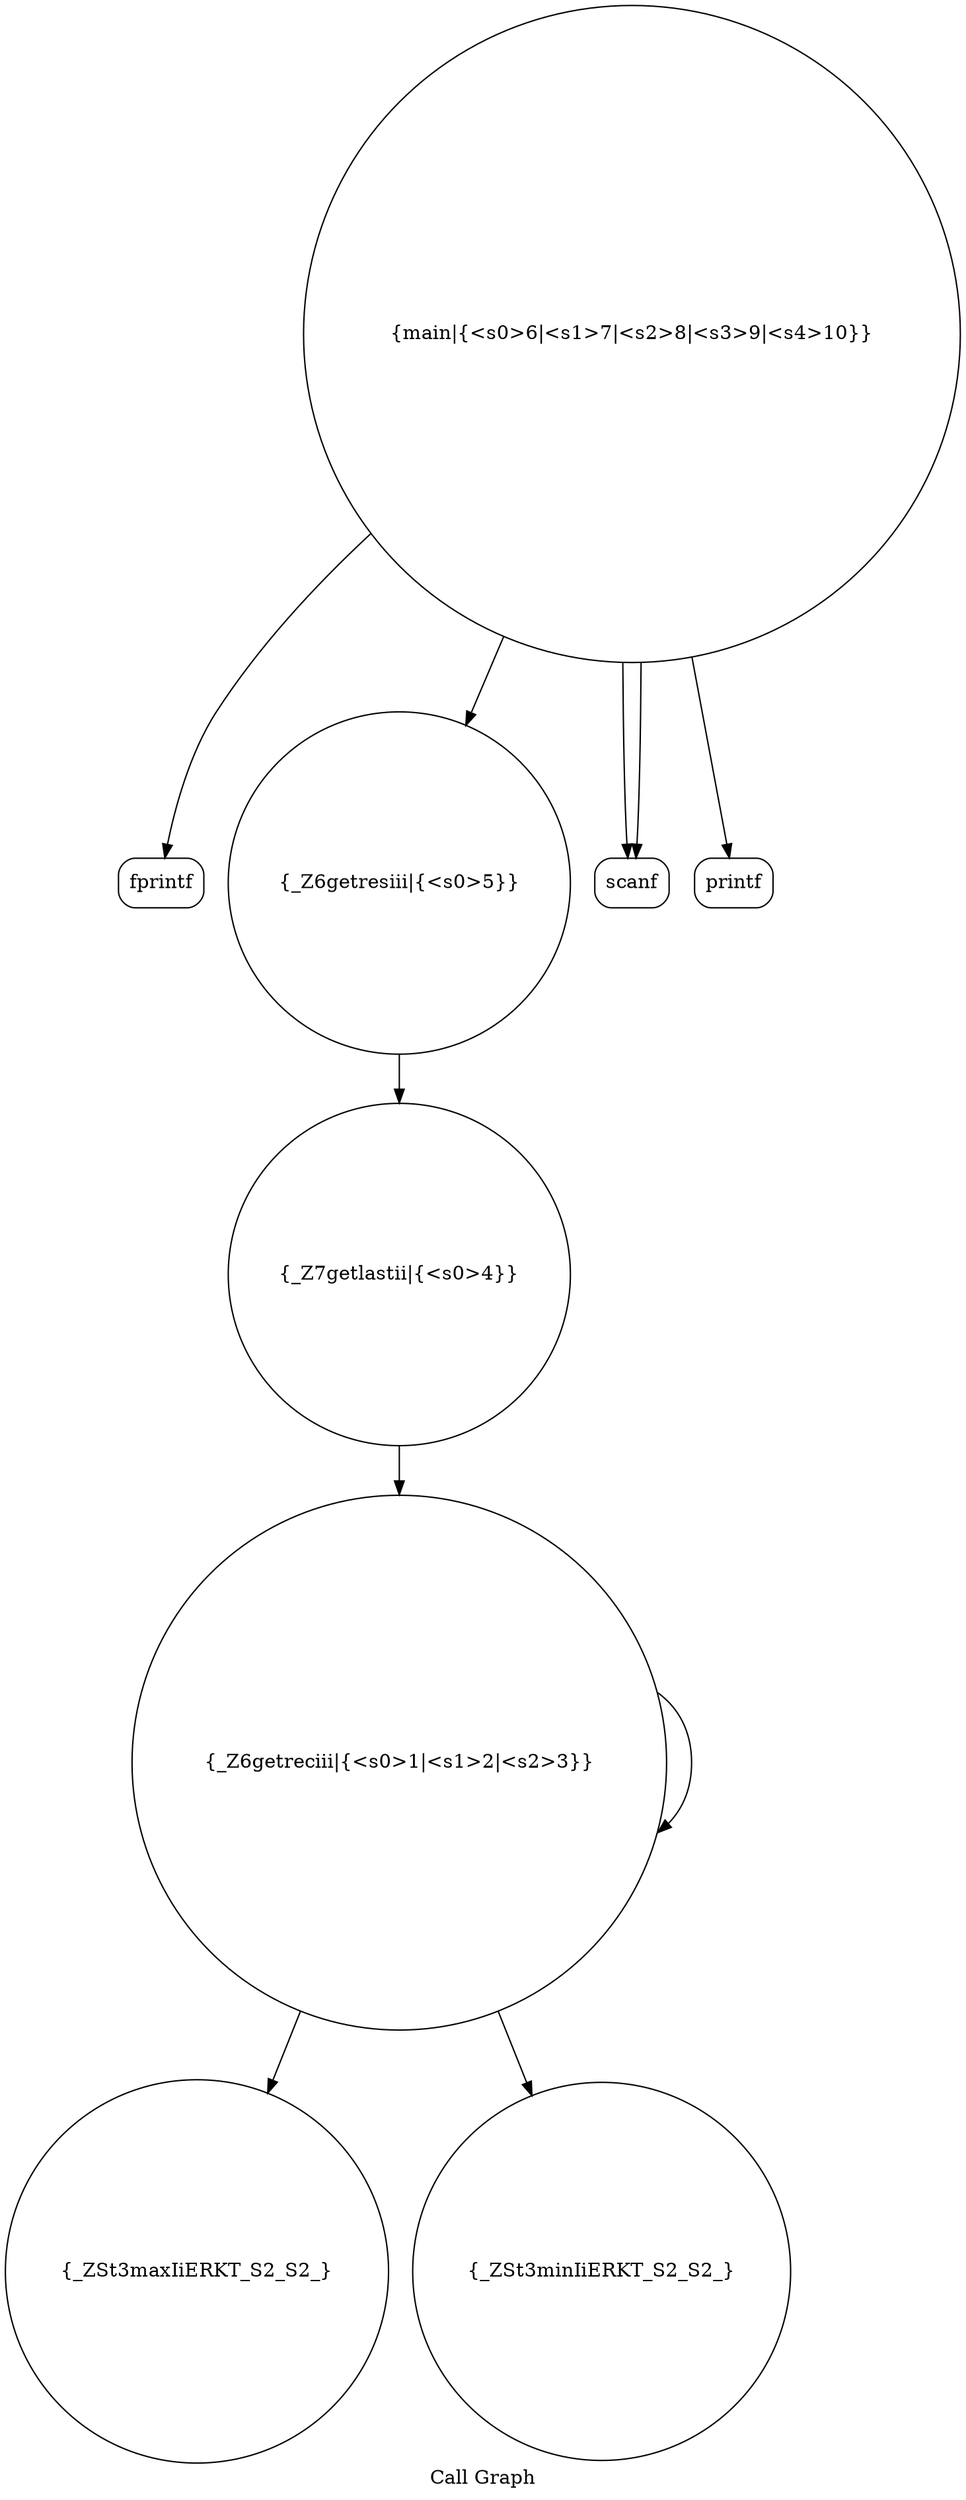 digraph "Call Graph" {
	label="Call Graph";

	Node0x56120848e470 [shape=record,shape=circle,label="{_Z6getreciii|{<s0>1|<s1>2|<s2>3}}"];
	Node0x56120848e470:s0 -> Node0x56120848e470[color=black];
	Node0x56120848e470:s1 -> Node0x56120848e980[color=black];
	Node0x56120848e470:s2 -> Node0x56120848e900[color=black];
	Node0x56120848ec00 [shape=record,shape=Mrecord,label="{fprintf}"];
	Node0x56120848e980 [shape=record,shape=circle,label="{_ZSt3maxIiERKT_S2_S2_}"];
	Node0x56120848ea80 [shape=record,shape=circle,label="{_Z6getresiii|{<s0>5}}"];
	Node0x56120848ea80:s0 -> Node0x56120848ea00[color=black];
	Node0x56120848eb80 [shape=record,shape=Mrecord,label="{scanf}"];
	Node0x56120848e900 [shape=record,shape=circle,label="{_ZSt3minIiERKT_S2_S2_}"];
	Node0x56120848ec80 [shape=record,shape=Mrecord,label="{printf}"];
	Node0x56120848ea00 [shape=record,shape=circle,label="{_Z7getlastii|{<s0>4}}"];
	Node0x56120848ea00:s0 -> Node0x56120848e470[color=black];
	Node0x56120848eb00 [shape=record,shape=circle,label="{main|{<s0>6|<s1>7|<s2>8|<s3>9|<s4>10}}"];
	Node0x56120848eb00:s0 -> Node0x56120848eb80[color=black];
	Node0x56120848eb00:s1 -> Node0x56120848ec00[color=black];
	Node0x56120848eb00:s2 -> Node0x56120848eb80[color=black];
	Node0x56120848eb00:s3 -> Node0x56120848ea80[color=black];
	Node0x56120848eb00:s4 -> Node0x56120848ec80[color=black];
}
